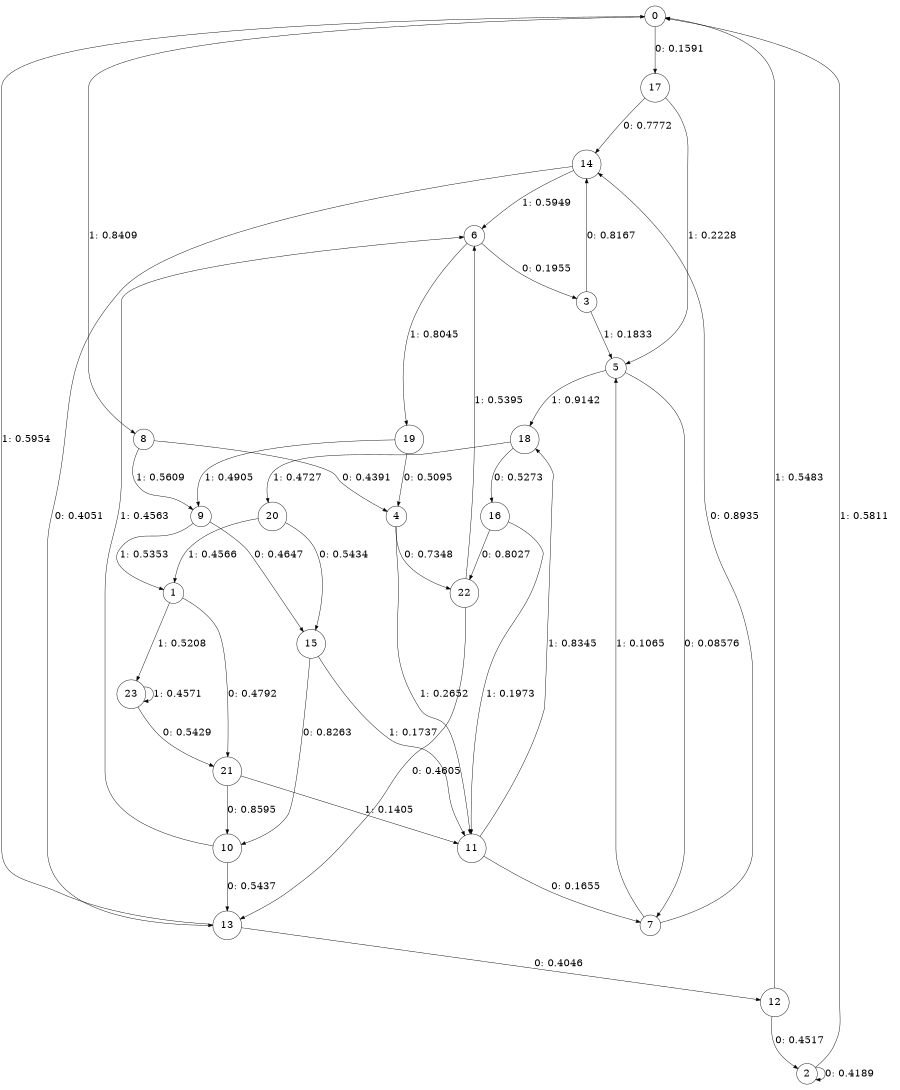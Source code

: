 digraph "ch13concat_phase3_L5" {
size = "6,8.5";
ratio = "fill";
node [shape = circle];
node [fontsize = 24];
edge [fontsize = 24];
0 -> 17 [label = "0: 0.1591   "];
0 -> 8 [label = "1: 0.8409   "];
1 -> 21 [label = "0: 0.4792   "];
1 -> 23 [label = "1: 0.5208   "];
2 -> 2 [label = "0: 0.4189   "];
2 -> 0 [label = "1: 0.5811   "];
3 -> 14 [label = "0: 0.8167   "];
3 -> 5 [label = "1: 0.1833   "];
4 -> 22 [label = "0: 0.7348   "];
4 -> 11 [label = "1: 0.2652   "];
5 -> 7 [label = "0: 0.08576  "];
5 -> 18 [label = "1: 0.9142   "];
6 -> 3 [label = "0: 0.1955   "];
6 -> 19 [label = "1: 0.8045   "];
7 -> 14 [label = "0: 0.8935   "];
7 -> 5 [label = "1: 0.1065   "];
8 -> 4 [label = "0: 0.4391   "];
8 -> 9 [label = "1: 0.5609   "];
9 -> 15 [label = "0: 0.4647   "];
9 -> 1 [label = "1: 0.5353   "];
10 -> 13 [label = "0: 0.5437   "];
10 -> 6 [label = "1: 0.4563   "];
11 -> 7 [label = "0: 0.1655   "];
11 -> 18 [label = "1: 0.8345   "];
12 -> 2 [label = "0: 0.4517   "];
12 -> 0 [label = "1: 0.5483   "];
13 -> 12 [label = "0: 0.4046   "];
13 -> 0 [label = "1: 0.5954   "];
14 -> 13 [label = "0: 0.4051   "];
14 -> 6 [label = "1: 0.5949   "];
15 -> 10 [label = "0: 0.8263   "];
15 -> 11 [label = "1: 0.1737   "];
16 -> 22 [label = "0: 0.8027   "];
16 -> 11 [label = "1: 0.1973   "];
17 -> 14 [label = "0: 0.7772   "];
17 -> 5 [label = "1: 0.2228   "];
18 -> 16 [label = "0: 0.5273   "];
18 -> 20 [label = "1: 0.4727   "];
19 -> 4 [label = "0: 0.5095   "];
19 -> 9 [label = "1: 0.4905   "];
20 -> 15 [label = "0: 0.5434   "];
20 -> 1 [label = "1: 0.4566   "];
21 -> 10 [label = "0: 0.8595   "];
21 -> 11 [label = "1: 0.1405   "];
22 -> 13 [label = "0: 0.4605   "];
22 -> 6 [label = "1: 0.5395   "];
23 -> 21 [label = "0: 0.5429   "];
23 -> 23 [label = "1: 0.4571   "];
}